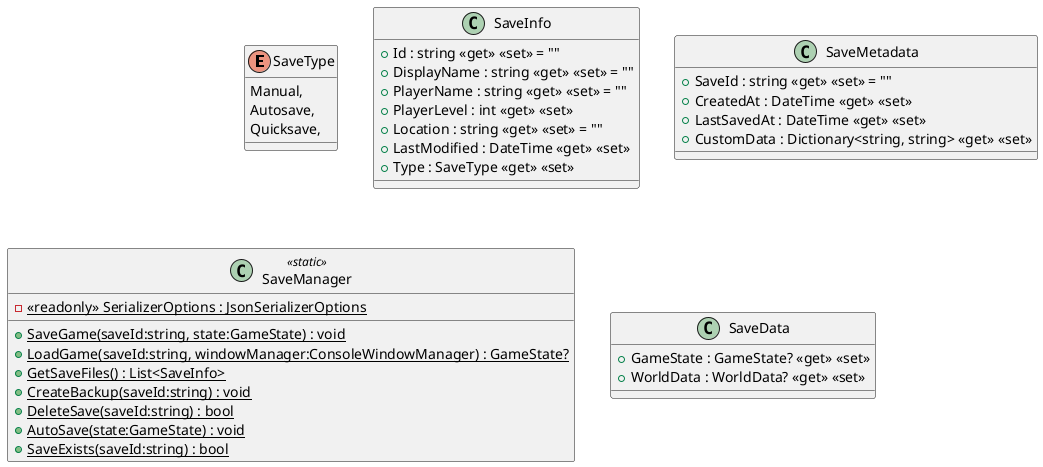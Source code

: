 @startuml
enum SaveType {
    Manual,
    Autosave,
    Quicksave,
}
class SaveInfo {
    + Id : string <<get>> <<set>> = ""
    + DisplayName : string <<get>> <<set>> = ""
    + PlayerName : string <<get>> <<set>> = ""
    + PlayerLevel : int <<get>> <<set>>
    + Location : string <<get>> <<set>> = ""
    + LastModified : DateTime <<get>> <<set>>
    + Type : SaveType <<get>> <<set>>
}
class SaveMetadata {
    + SaveId : string <<get>> <<set>> = ""
    + CreatedAt : DateTime <<get>> <<set>>
    + LastSavedAt : DateTime <<get>> <<set>>
    + CustomData : Dictionary<string, string> <<get>> <<set>>
}
class SaveManager <<static>> {
    - {static} <<readonly>> SerializerOptions : JsonSerializerOptions
    + {static} SaveGame(saveId:string, state:GameState) : void
    + {static} LoadGame(saveId:string, windowManager:ConsoleWindowManager) : GameState?
    + {static} GetSaveFiles() : List<SaveInfo>
    + {static} CreateBackup(saveId:string) : void
    + {static} DeleteSave(saveId:string) : bool
    + {static} AutoSave(state:GameState) : void
    + {static} SaveExists(saveId:string) : bool
}
class SaveData {
    + GameState : GameState? <<get>> <<set>>
    + WorldData : WorldData? <<get>> <<set>>
}
@enduml
